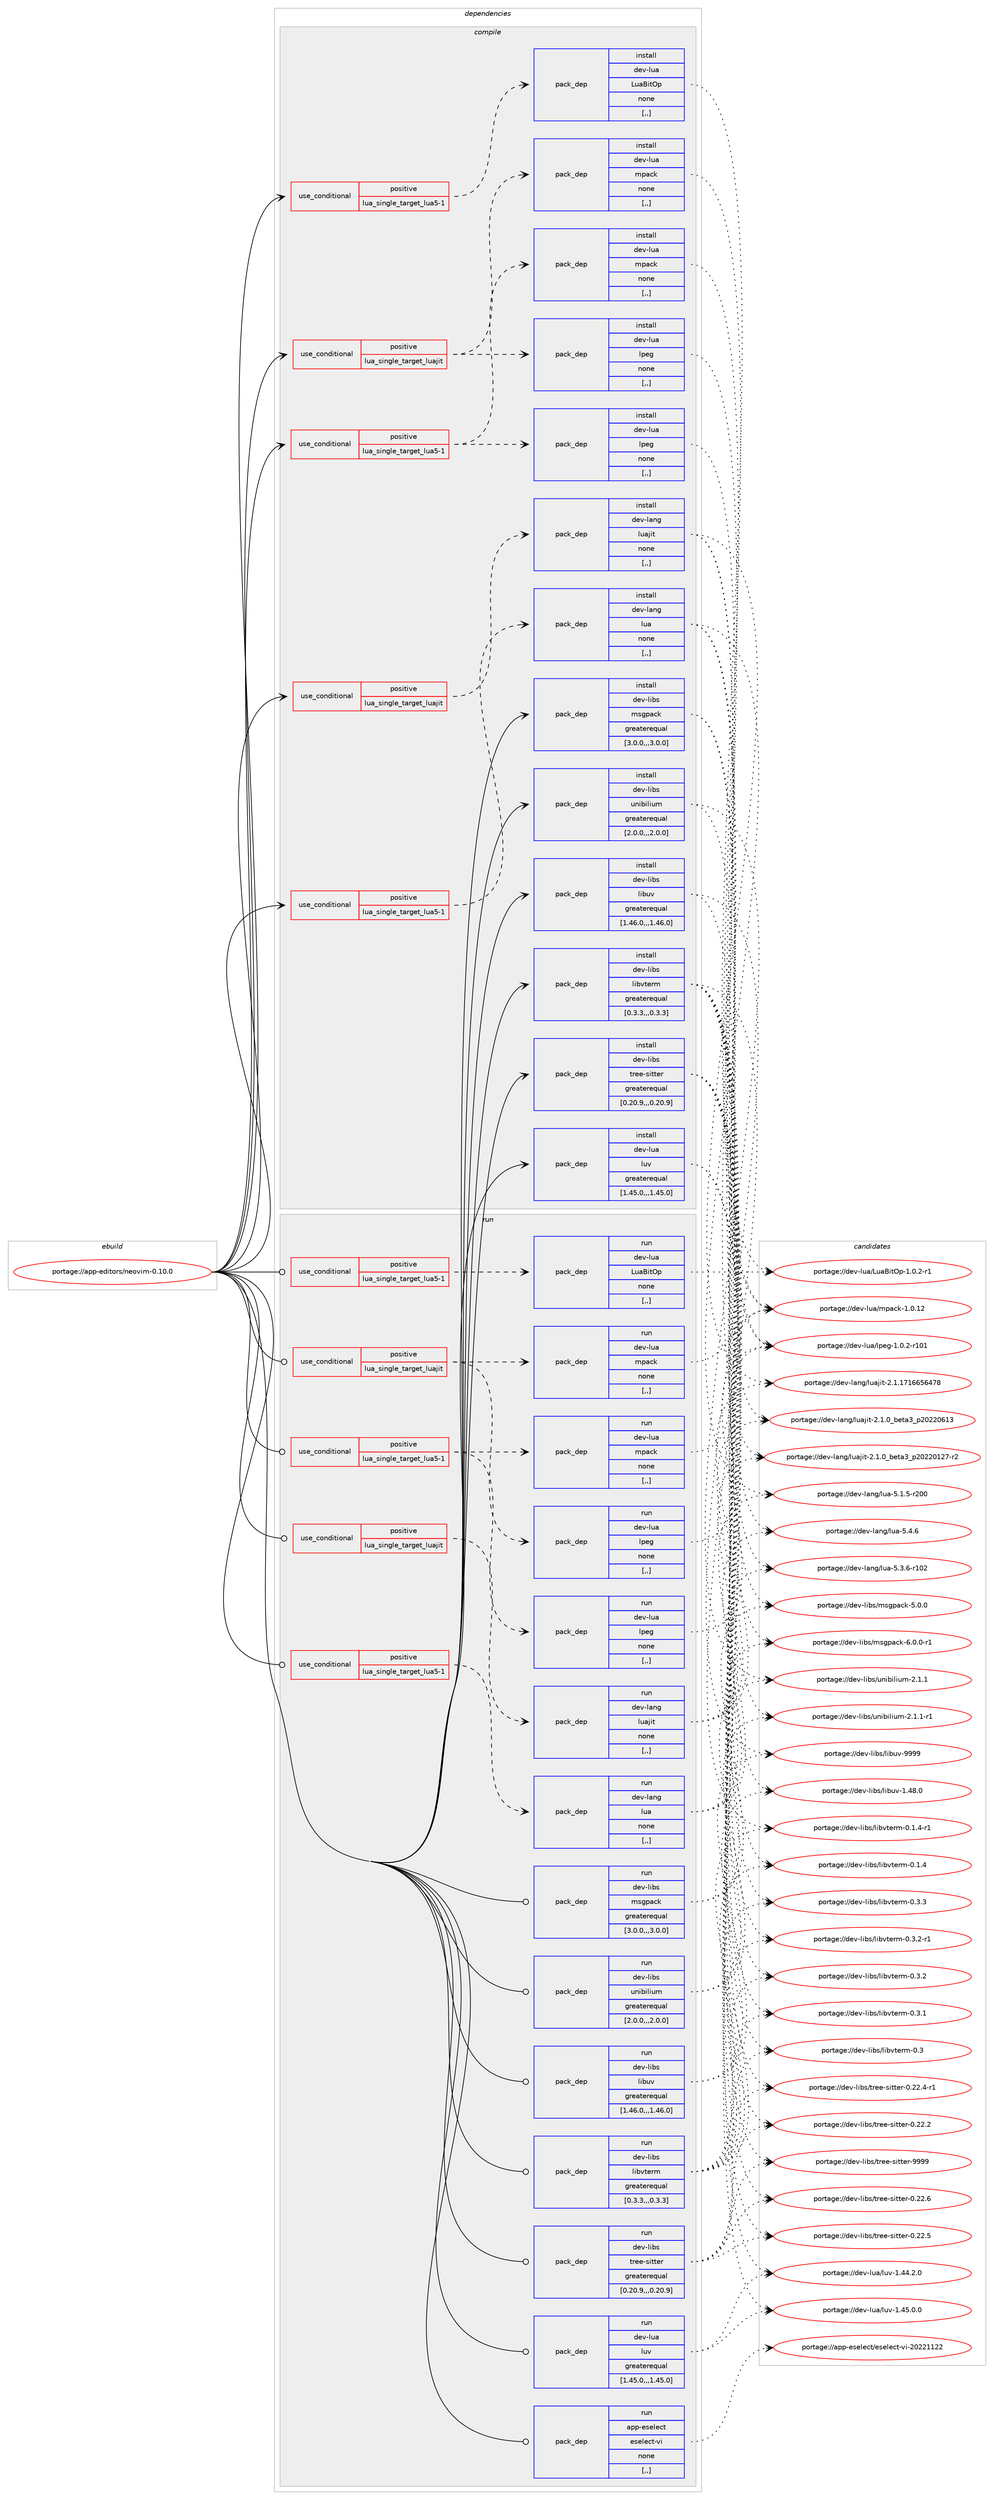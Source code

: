 digraph prolog {

# *************
# Graph options
# *************

newrank=true;
concentrate=true;
compound=true;
graph [rankdir=LR,fontname=Helvetica,fontsize=10,ranksep=1.5];#, ranksep=2.5, nodesep=0.2];
edge  [arrowhead=vee];
node  [fontname=Helvetica,fontsize=10];

# **********
# The ebuild
# **********

subgraph cluster_leftcol {
color=gray;
label=<<i>ebuild</i>>;
id [label="portage://app-editors/neovim-0.10.0", color=red, width=4, href="../app-editors/neovim-0.10.0.svg"];
}

# ****************
# The dependencies
# ****************

subgraph cluster_midcol {
color=gray;
label=<<i>dependencies</i>>;
subgraph cluster_compile {
fillcolor="#eeeeee";
style=filled;
label=<<i>compile</i>>;
subgraph cond5504 {
dependency19868 [label=<<TABLE BORDER="0" CELLBORDER="1" CELLSPACING="0" CELLPADDING="4"><TR><TD ROWSPAN="3" CELLPADDING="10">use_conditional</TD></TR><TR><TD>positive</TD></TR><TR><TD>lua_single_target_lua5-1</TD></TR></TABLE>>, shape=none, color=red];
subgraph pack14239 {
dependency19869 [label=<<TABLE BORDER="0" CELLBORDER="1" CELLSPACING="0" CELLPADDING="4" WIDTH="220"><TR><TD ROWSPAN="6" CELLPADDING="30">pack_dep</TD></TR><TR><TD WIDTH="110">install</TD></TR><TR><TD>dev-lang</TD></TR><TR><TD>lua</TD></TR><TR><TD>none</TD></TR><TR><TD>[,,]</TD></TR></TABLE>>, shape=none, color=blue];
}
dependency19868:e -> dependency19869:w [weight=20,style="dashed",arrowhead="vee"];
}
id:e -> dependency19868:w [weight=20,style="solid",arrowhead="vee"];
subgraph cond5505 {
dependency19870 [label=<<TABLE BORDER="0" CELLBORDER="1" CELLSPACING="0" CELLPADDING="4"><TR><TD ROWSPAN="3" CELLPADDING="10">use_conditional</TD></TR><TR><TD>positive</TD></TR><TR><TD>lua_single_target_lua5-1</TD></TR></TABLE>>, shape=none, color=red];
subgraph pack14240 {
dependency19871 [label=<<TABLE BORDER="0" CELLBORDER="1" CELLSPACING="0" CELLPADDING="4" WIDTH="220"><TR><TD ROWSPAN="6" CELLPADDING="30">pack_dep</TD></TR><TR><TD WIDTH="110">install</TD></TR><TR><TD>dev-lua</TD></TR><TR><TD>LuaBitOp</TD></TR><TR><TD>none</TD></TR><TR><TD>[,,]</TD></TR></TABLE>>, shape=none, color=blue];
}
dependency19870:e -> dependency19871:w [weight=20,style="dashed",arrowhead="vee"];
}
id:e -> dependency19870:w [weight=20,style="solid",arrowhead="vee"];
subgraph cond5506 {
dependency19872 [label=<<TABLE BORDER="0" CELLBORDER="1" CELLSPACING="0" CELLPADDING="4"><TR><TD ROWSPAN="3" CELLPADDING="10">use_conditional</TD></TR><TR><TD>positive</TD></TR><TR><TD>lua_single_target_lua5-1</TD></TR></TABLE>>, shape=none, color=red];
subgraph pack14241 {
dependency19873 [label=<<TABLE BORDER="0" CELLBORDER="1" CELLSPACING="0" CELLPADDING="4" WIDTH="220"><TR><TD ROWSPAN="6" CELLPADDING="30">pack_dep</TD></TR><TR><TD WIDTH="110">install</TD></TR><TR><TD>dev-lua</TD></TR><TR><TD>lpeg</TD></TR><TR><TD>none</TD></TR><TR><TD>[,,]</TD></TR></TABLE>>, shape=none, color=blue];
}
dependency19872:e -> dependency19873:w [weight=20,style="dashed",arrowhead="vee"];
subgraph pack14242 {
dependency19874 [label=<<TABLE BORDER="0" CELLBORDER="1" CELLSPACING="0" CELLPADDING="4" WIDTH="220"><TR><TD ROWSPAN="6" CELLPADDING="30">pack_dep</TD></TR><TR><TD WIDTH="110">install</TD></TR><TR><TD>dev-lua</TD></TR><TR><TD>mpack</TD></TR><TR><TD>none</TD></TR><TR><TD>[,,]</TD></TR></TABLE>>, shape=none, color=blue];
}
dependency19872:e -> dependency19874:w [weight=20,style="dashed",arrowhead="vee"];
}
id:e -> dependency19872:w [weight=20,style="solid",arrowhead="vee"];
subgraph cond5507 {
dependency19875 [label=<<TABLE BORDER="0" CELLBORDER="1" CELLSPACING="0" CELLPADDING="4"><TR><TD ROWSPAN="3" CELLPADDING="10">use_conditional</TD></TR><TR><TD>positive</TD></TR><TR><TD>lua_single_target_luajit</TD></TR></TABLE>>, shape=none, color=red];
subgraph pack14243 {
dependency19876 [label=<<TABLE BORDER="0" CELLBORDER="1" CELLSPACING="0" CELLPADDING="4" WIDTH="220"><TR><TD ROWSPAN="6" CELLPADDING="30">pack_dep</TD></TR><TR><TD WIDTH="110">install</TD></TR><TR><TD>dev-lang</TD></TR><TR><TD>luajit</TD></TR><TR><TD>none</TD></TR><TR><TD>[,,]</TD></TR></TABLE>>, shape=none, color=blue];
}
dependency19875:e -> dependency19876:w [weight=20,style="dashed",arrowhead="vee"];
}
id:e -> dependency19875:w [weight=20,style="solid",arrowhead="vee"];
subgraph cond5508 {
dependency19877 [label=<<TABLE BORDER="0" CELLBORDER="1" CELLSPACING="0" CELLPADDING="4"><TR><TD ROWSPAN="3" CELLPADDING="10">use_conditional</TD></TR><TR><TD>positive</TD></TR><TR><TD>lua_single_target_luajit</TD></TR></TABLE>>, shape=none, color=red];
subgraph pack14244 {
dependency19878 [label=<<TABLE BORDER="0" CELLBORDER="1" CELLSPACING="0" CELLPADDING="4" WIDTH="220"><TR><TD ROWSPAN="6" CELLPADDING="30">pack_dep</TD></TR><TR><TD WIDTH="110">install</TD></TR><TR><TD>dev-lua</TD></TR><TR><TD>lpeg</TD></TR><TR><TD>none</TD></TR><TR><TD>[,,]</TD></TR></TABLE>>, shape=none, color=blue];
}
dependency19877:e -> dependency19878:w [weight=20,style="dashed",arrowhead="vee"];
subgraph pack14245 {
dependency19879 [label=<<TABLE BORDER="0" CELLBORDER="1" CELLSPACING="0" CELLPADDING="4" WIDTH="220"><TR><TD ROWSPAN="6" CELLPADDING="30">pack_dep</TD></TR><TR><TD WIDTH="110">install</TD></TR><TR><TD>dev-lua</TD></TR><TR><TD>mpack</TD></TR><TR><TD>none</TD></TR><TR><TD>[,,]</TD></TR></TABLE>>, shape=none, color=blue];
}
dependency19877:e -> dependency19879:w [weight=20,style="dashed",arrowhead="vee"];
}
id:e -> dependency19877:w [weight=20,style="solid",arrowhead="vee"];
subgraph pack14246 {
dependency19880 [label=<<TABLE BORDER="0" CELLBORDER="1" CELLSPACING="0" CELLPADDING="4" WIDTH="220"><TR><TD ROWSPAN="6" CELLPADDING="30">pack_dep</TD></TR><TR><TD WIDTH="110">install</TD></TR><TR><TD>dev-libs</TD></TR><TR><TD>libuv</TD></TR><TR><TD>greaterequal</TD></TR><TR><TD>[1.46.0,,,1.46.0]</TD></TR></TABLE>>, shape=none, color=blue];
}
id:e -> dependency19880:w [weight=20,style="solid",arrowhead="vee"];
subgraph pack14247 {
dependency19881 [label=<<TABLE BORDER="0" CELLBORDER="1" CELLSPACING="0" CELLPADDING="4" WIDTH="220"><TR><TD ROWSPAN="6" CELLPADDING="30">pack_dep</TD></TR><TR><TD WIDTH="110">install</TD></TR><TR><TD>dev-libs</TD></TR><TR><TD>libvterm</TD></TR><TR><TD>greaterequal</TD></TR><TR><TD>[0.3.3,,,0.3.3]</TD></TR></TABLE>>, shape=none, color=blue];
}
id:e -> dependency19881:w [weight=20,style="solid",arrowhead="vee"];
subgraph pack14248 {
dependency19882 [label=<<TABLE BORDER="0" CELLBORDER="1" CELLSPACING="0" CELLPADDING="4" WIDTH="220"><TR><TD ROWSPAN="6" CELLPADDING="30">pack_dep</TD></TR><TR><TD WIDTH="110">install</TD></TR><TR><TD>dev-libs</TD></TR><TR><TD>msgpack</TD></TR><TR><TD>greaterequal</TD></TR><TR><TD>[3.0.0,,,3.0.0]</TD></TR></TABLE>>, shape=none, color=blue];
}
id:e -> dependency19882:w [weight=20,style="solid",arrowhead="vee"];
subgraph pack14249 {
dependency19883 [label=<<TABLE BORDER="0" CELLBORDER="1" CELLSPACING="0" CELLPADDING="4" WIDTH="220"><TR><TD ROWSPAN="6" CELLPADDING="30">pack_dep</TD></TR><TR><TD WIDTH="110">install</TD></TR><TR><TD>dev-libs</TD></TR><TR><TD>tree-sitter</TD></TR><TR><TD>greaterequal</TD></TR><TR><TD>[0.20.9,,,0.20.9]</TD></TR></TABLE>>, shape=none, color=blue];
}
id:e -> dependency19883:w [weight=20,style="solid",arrowhead="vee"];
subgraph pack14250 {
dependency19884 [label=<<TABLE BORDER="0" CELLBORDER="1" CELLSPACING="0" CELLPADDING="4" WIDTH="220"><TR><TD ROWSPAN="6" CELLPADDING="30">pack_dep</TD></TR><TR><TD WIDTH="110">install</TD></TR><TR><TD>dev-libs</TD></TR><TR><TD>unibilium</TD></TR><TR><TD>greaterequal</TD></TR><TR><TD>[2.0.0,,,2.0.0]</TD></TR></TABLE>>, shape=none, color=blue];
}
id:e -> dependency19884:w [weight=20,style="solid",arrowhead="vee"];
subgraph pack14251 {
dependency19885 [label=<<TABLE BORDER="0" CELLBORDER="1" CELLSPACING="0" CELLPADDING="4" WIDTH="220"><TR><TD ROWSPAN="6" CELLPADDING="30">pack_dep</TD></TR><TR><TD WIDTH="110">install</TD></TR><TR><TD>dev-lua</TD></TR><TR><TD>luv</TD></TR><TR><TD>greaterequal</TD></TR><TR><TD>[1.45.0,,,1.45.0]</TD></TR></TABLE>>, shape=none, color=blue];
}
id:e -> dependency19885:w [weight=20,style="solid",arrowhead="vee"];
}
subgraph cluster_compileandrun {
fillcolor="#eeeeee";
style=filled;
label=<<i>compile and run</i>>;
}
subgraph cluster_run {
fillcolor="#eeeeee";
style=filled;
label=<<i>run</i>>;
subgraph cond5509 {
dependency19886 [label=<<TABLE BORDER="0" CELLBORDER="1" CELLSPACING="0" CELLPADDING="4"><TR><TD ROWSPAN="3" CELLPADDING="10">use_conditional</TD></TR><TR><TD>positive</TD></TR><TR><TD>lua_single_target_lua5-1</TD></TR></TABLE>>, shape=none, color=red];
subgraph pack14252 {
dependency19887 [label=<<TABLE BORDER="0" CELLBORDER="1" CELLSPACING="0" CELLPADDING="4" WIDTH="220"><TR><TD ROWSPAN="6" CELLPADDING="30">pack_dep</TD></TR><TR><TD WIDTH="110">run</TD></TR><TR><TD>dev-lang</TD></TR><TR><TD>lua</TD></TR><TR><TD>none</TD></TR><TR><TD>[,,]</TD></TR></TABLE>>, shape=none, color=blue];
}
dependency19886:e -> dependency19887:w [weight=20,style="dashed",arrowhead="vee"];
}
id:e -> dependency19886:w [weight=20,style="solid",arrowhead="odot"];
subgraph cond5510 {
dependency19888 [label=<<TABLE BORDER="0" CELLBORDER="1" CELLSPACING="0" CELLPADDING="4"><TR><TD ROWSPAN="3" CELLPADDING="10">use_conditional</TD></TR><TR><TD>positive</TD></TR><TR><TD>lua_single_target_lua5-1</TD></TR></TABLE>>, shape=none, color=red];
subgraph pack14253 {
dependency19889 [label=<<TABLE BORDER="0" CELLBORDER="1" CELLSPACING="0" CELLPADDING="4" WIDTH="220"><TR><TD ROWSPAN="6" CELLPADDING="30">pack_dep</TD></TR><TR><TD WIDTH="110">run</TD></TR><TR><TD>dev-lua</TD></TR><TR><TD>LuaBitOp</TD></TR><TR><TD>none</TD></TR><TR><TD>[,,]</TD></TR></TABLE>>, shape=none, color=blue];
}
dependency19888:e -> dependency19889:w [weight=20,style="dashed",arrowhead="vee"];
}
id:e -> dependency19888:w [weight=20,style="solid",arrowhead="odot"];
subgraph cond5511 {
dependency19890 [label=<<TABLE BORDER="0" CELLBORDER="1" CELLSPACING="0" CELLPADDING="4"><TR><TD ROWSPAN="3" CELLPADDING="10">use_conditional</TD></TR><TR><TD>positive</TD></TR><TR><TD>lua_single_target_lua5-1</TD></TR></TABLE>>, shape=none, color=red];
subgraph pack14254 {
dependency19891 [label=<<TABLE BORDER="0" CELLBORDER="1" CELLSPACING="0" CELLPADDING="4" WIDTH="220"><TR><TD ROWSPAN="6" CELLPADDING="30">pack_dep</TD></TR><TR><TD WIDTH="110">run</TD></TR><TR><TD>dev-lua</TD></TR><TR><TD>lpeg</TD></TR><TR><TD>none</TD></TR><TR><TD>[,,]</TD></TR></TABLE>>, shape=none, color=blue];
}
dependency19890:e -> dependency19891:w [weight=20,style="dashed",arrowhead="vee"];
subgraph pack14255 {
dependency19892 [label=<<TABLE BORDER="0" CELLBORDER="1" CELLSPACING="0" CELLPADDING="4" WIDTH="220"><TR><TD ROWSPAN="6" CELLPADDING="30">pack_dep</TD></TR><TR><TD WIDTH="110">run</TD></TR><TR><TD>dev-lua</TD></TR><TR><TD>mpack</TD></TR><TR><TD>none</TD></TR><TR><TD>[,,]</TD></TR></TABLE>>, shape=none, color=blue];
}
dependency19890:e -> dependency19892:w [weight=20,style="dashed",arrowhead="vee"];
}
id:e -> dependency19890:w [weight=20,style="solid",arrowhead="odot"];
subgraph cond5512 {
dependency19893 [label=<<TABLE BORDER="0" CELLBORDER="1" CELLSPACING="0" CELLPADDING="4"><TR><TD ROWSPAN="3" CELLPADDING="10">use_conditional</TD></TR><TR><TD>positive</TD></TR><TR><TD>lua_single_target_luajit</TD></TR></TABLE>>, shape=none, color=red];
subgraph pack14256 {
dependency19894 [label=<<TABLE BORDER="0" CELLBORDER="1" CELLSPACING="0" CELLPADDING="4" WIDTH="220"><TR><TD ROWSPAN="6" CELLPADDING="30">pack_dep</TD></TR><TR><TD WIDTH="110">run</TD></TR><TR><TD>dev-lang</TD></TR><TR><TD>luajit</TD></TR><TR><TD>none</TD></TR><TR><TD>[,,]</TD></TR></TABLE>>, shape=none, color=blue];
}
dependency19893:e -> dependency19894:w [weight=20,style="dashed",arrowhead="vee"];
}
id:e -> dependency19893:w [weight=20,style="solid",arrowhead="odot"];
subgraph cond5513 {
dependency19895 [label=<<TABLE BORDER="0" CELLBORDER="1" CELLSPACING="0" CELLPADDING="4"><TR><TD ROWSPAN="3" CELLPADDING="10">use_conditional</TD></TR><TR><TD>positive</TD></TR><TR><TD>lua_single_target_luajit</TD></TR></TABLE>>, shape=none, color=red];
subgraph pack14257 {
dependency19896 [label=<<TABLE BORDER="0" CELLBORDER="1" CELLSPACING="0" CELLPADDING="4" WIDTH="220"><TR><TD ROWSPAN="6" CELLPADDING="30">pack_dep</TD></TR><TR><TD WIDTH="110">run</TD></TR><TR><TD>dev-lua</TD></TR><TR><TD>lpeg</TD></TR><TR><TD>none</TD></TR><TR><TD>[,,]</TD></TR></TABLE>>, shape=none, color=blue];
}
dependency19895:e -> dependency19896:w [weight=20,style="dashed",arrowhead="vee"];
subgraph pack14258 {
dependency19897 [label=<<TABLE BORDER="0" CELLBORDER="1" CELLSPACING="0" CELLPADDING="4" WIDTH="220"><TR><TD ROWSPAN="6" CELLPADDING="30">pack_dep</TD></TR><TR><TD WIDTH="110">run</TD></TR><TR><TD>dev-lua</TD></TR><TR><TD>mpack</TD></TR><TR><TD>none</TD></TR><TR><TD>[,,]</TD></TR></TABLE>>, shape=none, color=blue];
}
dependency19895:e -> dependency19897:w [weight=20,style="dashed",arrowhead="vee"];
}
id:e -> dependency19895:w [weight=20,style="solid",arrowhead="odot"];
subgraph pack14259 {
dependency19898 [label=<<TABLE BORDER="0" CELLBORDER="1" CELLSPACING="0" CELLPADDING="4" WIDTH="220"><TR><TD ROWSPAN="6" CELLPADDING="30">pack_dep</TD></TR><TR><TD WIDTH="110">run</TD></TR><TR><TD>app-eselect</TD></TR><TR><TD>eselect-vi</TD></TR><TR><TD>none</TD></TR><TR><TD>[,,]</TD></TR></TABLE>>, shape=none, color=blue];
}
id:e -> dependency19898:w [weight=20,style="solid",arrowhead="odot"];
subgraph pack14260 {
dependency19899 [label=<<TABLE BORDER="0" CELLBORDER="1" CELLSPACING="0" CELLPADDING="4" WIDTH="220"><TR><TD ROWSPAN="6" CELLPADDING="30">pack_dep</TD></TR><TR><TD WIDTH="110">run</TD></TR><TR><TD>dev-libs</TD></TR><TR><TD>libuv</TD></TR><TR><TD>greaterequal</TD></TR><TR><TD>[1.46.0,,,1.46.0]</TD></TR></TABLE>>, shape=none, color=blue];
}
id:e -> dependency19899:w [weight=20,style="solid",arrowhead="odot"];
subgraph pack14261 {
dependency19900 [label=<<TABLE BORDER="0" CELLBORDER="1" CELLSPACING="0" CELLPADDING="4" WIDTH="220"><TR><TD ROWSPAN="6" CELLPADDING="30">pack_dep</TD></TR><TR><TD WIDTH="110">run</TD></TR><TR><TD>dev-libs</TD></TR><TR><TD>libvterm</TD></TR><TR><TD>greaterequal</TD></TR><TR><TD>[0.3.3,,,0.3.3]</TD></TR></TABLE>>, shape=none, color=blue];
}
id:e -> dependency19900:w [weight=20,style="solid",arrowhead="odot"];
subgraph pack14262 {
dependency19901 [label=<<TABLE BORDER="0" CELLBORDER="1" CELLSPACING="0" CELLPADDING="4" WIDTH="220"><TR><TD ROWSPAN="6" CELLPADDING="30">pack_dep</TD></TR><TR><TD WIDTH="110">run</TD></TR><TR><TD>dev-libs</TD></TR><TR><TD>msgpack</TD></TR><TR><TD>greaterequal</TD></TR><TR><TD>[3.0.0,,,3.0.0]</TD></TR></TABLE>>, shape=none, color=blue];
}
id:e -> dependency19901:w [weight=20,style="solid",arrowhead="odot"];
subgraph pack14263 {
dependency19902 [label=<<TABLE BORDER="0" CELLBORDER="1" CELLSPACING="0" CELLPADDING="4" WIDTH="220"><TR><TD ROWSPAN="6" CELLPADDING="30">pack_dep</TD></TR><TR><TD WIDTH="110">run</TD></TR><TR><TD>dev-libs</TD></TR><TR><TD>tree-sitter</TD></TR><TR><TD>greaterequal</TD></TR><TR><TD>[0.20.9,,,0.20.9]</TD></TR></TABLE>>, shape=none, color=blue];
}
id:e -> dependency19902:w [weight=20,style="solid",arrowhead="odot"];
subgraph pack14264 {
dependency19903 [label=<<TABLE BORDER="0" CELLBORDER="1" CELLSPACING="0" CELLPADDING="4" WIDTH="220"><TR><TD ROWSPAN="6" CELLPADDING="30">pack_dep</TD></TR><TR><TD WIDTH="110">run</TD></TR><TR><TD>dev-libs</TD></TR><TR><TD>unibilium</TD></TR><TR><TD>greaterequal</TD></TR><TR><TD>[2.0.0,,,2.0.0]</TD></TR></TABLE>>, shape=none, color=blue];
}
id:e -> dependency19903:w [weight=20,style="solid",arrowhead="odot"];
subgraph pack14265 {
dependency19904 [label=<<TABLE BORDER="0" CELLBORDER="1" CELLSPACING="0" CELLPADDING="4" WIDTH="220"><TR><TD ROWSPAN="6" CELLPADDING="30">pack_dep</TD></TR><TR><TD WIDTH="110">run</TD></TR><TR><TD>dev-lua</TD></TR><TR><TD>luv</TD></TR><TR><TD>greaterequal</TD></TR><TR><TD>[1.45.0,,,1.45.0]</TD></TR></TABLE>>, shape=none, color=blue];
}
id:e -> dependency19904:w [weight=20,style="solid",arrowhead="odot"];
}
}

# **************
# The candidates
# **************

subgraph cluster_choices {
rank=same;
color=gray;
label=<<i>candidates</i>>;

subgraph choice14239 {
color=black;
nodesep=1;
choice10010111845108971101034710811797455346524654 [label="portage://dev-lang/lua-5.4.6", color=red, width=4,href="../dev-lang/lua-5.4.6.svg"];
choice1001011184510897110103471081179745534651465445114494850 [label="portage://dev-lang/lua-5.3.6-r102", color=red, width=4,href="../dev-lang/lua-5.3.6-r102.svg"];
choice1001011184510897110103471081179745534649465345114504848 [label="portage://dev-lang/lua-5.1.5-r200", color=red, width=4,href="../dev-lang/lua-5.1.5-r200.svg"];
dependency19869:e -> choice10010111845108971101034710811797455346524654:w [style=dotted,weight="100"];
dependency19869:e -> choice1001011184510897110103471081179745534651465445114494850:w [style=dotted,weight="100"];
dependency19869:e -> choice1001011184510897110103471081179745534649465345114504848:w [style=dotted,weight="100"];
}
subgraph choice14240 {
color=black;
nodesep=1;
choice100101118451081179747761179766105116791124549464846504511449 [label="portage://dev-lua/LuaBitOp-1.0.2-r1", color=red, width=4,href="../dev-lua/LuaBitOp-1.0.2-r1.svg"];
dependency19871:e -> choice100101118451081179747761179766105116791124549464846504511449:w [style=dotted,weight="100"];
}
subgraph choice14241 {
color=black;
nodesep=1;
choice10010111845108117974710811210110345494648465045114494849 [label="portage://dev-lua/lpeg-1.0.2-r101", color=red, width=4,href="../dev-lua/lpeg-1.0.2-r101.svg"];
dependency19873:e -> choice10010111845108117974710811210110345494648465045114494849:w [style=dotted,weight="100"];
}
subgraph choice14242 {
color=black;
nodesep=1;
choice100101118451081179747109112979910745494648464950 [label="portage://dev-lua/mpack-1.0.12", color=red, width=4,href="../dev-lua/mpack-1.0.12.svg"];
dependency19874:e -> choice100101118451081179747109112979910745494648464950:w [style=dotted,weight="100"];
}
subgraph choice14243 {
color=black;
nodesep=1;
choice10010111845108971101034710811797106105116455046494649554954545354525556 [label="portage://dev-lang/luajit-2.1.1716656478", color=red, width=4,href="../dev-lang/luajit-2.1.1716656478.svg"];
choice1001011184510897110103471081179710610511645504649464895981011169751951125048505048544951 [label="portage://dev-lang/luajit-2.1.0_beta3_p20220613", color=red, width=4,href="../dev-lang/luajit-2.1.0_beta3_p20220613.svg"];
choice10010111845108971101034710811797106105116455046494648959810111697519511250485050484950554511450 [label="portage://dev-lang/luajit-2.1.0_beta3_p20220127-r2", color=red, width=4,href="../dev-lang/luajit-2.1.0_beta3_p20220127-r2.svg"];
dependency19876:e -> choice10010111845108971101034710811797106105116455046494649554954545354525556:w [style=dotted,weight="100"];
dependency19876:e -> choice1001011184510897110103471081179710610511645504649464895981011169751951125048505048544951:w [style=dotted,weight="100"];
dependency19876:e -> choice10010111845108971101034710811797106105116455046494648959810111697519511250485050484950554511450:w [style=dotted,weight="100"];
}
subgraph choice14244 {
color=black;
nodesep=1;
choice10010111845108117974710811210110345494648465045114494849 [label="portage://dev-lua/lpeg-1.0.2-r101", color=red, width=4,href="../dev-lua/lpeg-1.0.2-r101.svg"];
dependency19878:e -> choice10010111845108117974710811210110345494648465045114494849:w [style=dotted,weight="100"];
}
subgraph choice14245 {
color=black;
nodesep=1;
choice100101118451081179747109112979910745494648464950 [label="portage://dev-lua/mpack-1.0.12", color=red, width=4,href="../dev-lua/mpack-1.0.12.svg"];
dependency19879:e -> choice100101118451081179747109112979910745494648464950:w [style=dotted,weight="100"];
}
subgraph choice14246 {
color=black;
nodesep=1;
choice100101118451081059811547108105981171184557575757 [label="portage://dev-libs/libuv-9999", color=red, width=4,href="../dev-libs/libuv-9999.svg"];
choice1001011184510810598115471081059811711845494652564648 [label="portage://dev-libs/libuv-1.48.0", color=red, width=4,href="../dev-libs/libuv-1.48.0.svg"];
dependency19880:e -> choice100101118451081059811547108105981171184557575757:w [style=dotted,weight="100"];
dependency19880:e -> choice1001011184510810598115471081059811711845494652564648:w [style=dotted,weight="100"];
}
subgraph choice14247 {
color=black;
nodesep=1;
choice10010111845108105981154710810598118116101114109454846514651 [label="portage://dev-libs/libvterm-0.3.3", color=red, width=4,href="../dev-libs/libvterm-0.3.3.svg"];
choice100101118451081059811547108105981181161011141094548465146504511449 [label="portage://dev-libs/libvterm-0.3.2-r1", color=red, width=4,href="../dev-libs/libvterm-0.3.2-r1.svg"];
choice10010111845108105981154710810598118116101114109454846514650 [label="portage://dev-libs/libvterm-0.3.2", color=red, width=4,href="../dev-libs/libvterm-0.3.2.svg"];
choice10010111845108105981154710810598118116101114109454846514649 [label="portage://dev-libs/libvterm-0.3.1", color=red, width=4,href="../dev-libs/libvterm-0.3.1.svg"];
choice1001011184510810598115471081059811811610111410945484651 [label="portage://dev-libs/libvterm-0.3", color=red, width=4,href="../dev-libs/libvterm-0.3.svg"];
choice100101118451081059811547108105981181161011141094548464946524511449 [label="portage://dev-libs/libvterm-0.1.4-r1", color=red, width=4,href="../dev-libs/libvterm-0.1.4-r1.svg"];
choice10010111845108105981154710810598118116101114109454846494652 [label="portage://dev-libs/libvterm-0.1.4", color=red, width=4,href="../dev-libs/libvterm-0.1.4.svg"];
dependency19881:e -> choice10010111845108105981154710810598118116101114109454846514651:w [style=dotted,weight="100"];
dependency19881:e -> choice100101118451081059811547108105981181161011141094548465146504511449:w [style=dotted,weight="100"];
dependency19881:e -> choice10010111845108105981154710810598118116101114109454846514650:w [style=dotted,weight="100"];
dependency19881:e -> choice10010111845108105981154710810598118116101114109454846514649:w [style=dotted,weight="100"];
dependency19881:e -> choice1001011184510810598115471081059811811610111410945484651:w [style=dotted,weight="100"];
dependency19881:e -> choice100101118451081059811547108105981181161011141094548464946524511449:w [style=dotted,weight="100"];
dependency19881:e -> choice10010111845108105981154710810598118116101114109454846494652:w [style=dotted,weight="100"];
}
subgraph choice14248 {
color=black;
nodesep=1;
choice10010111845108105981154710911510311297991074554464846484511449 [label="portage://dev-libs/msgpack-6.0.0-r1", color=red, width=4,href="../dev-libs/msgpack-6.0.0-r1.svg"];
choice1001011184510810598115471091151031129799107455346484648 [label="portage://dev-libs/msgpack-5.0.0", color=red, width=4,href="../dev-libs/msgpack-5.0.0.svg"];
dependency19882:e -> choice10010111845108105981154710911510311297991074554464846484511449:w [style=dotted,weight="100"];
dependency19882:e -> choice1001011184510810598115471091151031129799107455346484648:w [style=dotted,weight="100"];
}
subgraph choice14249 {
color=black;
nodesep=1;
choice100101118451081059811547116114101101451151051161161011144557575757 [label="portage://dev-libs/tree-sitter-9999", color=red, width=4,href="../dev-libs/tree-sitter-9999.svg"];
choice1001011184510810598115471161141011014511510511611610111445484650504654 [label="portage://dev-libs/tree-sitter-0.22.6", color=red, width=4,href="../dev-libs/tree-sitter-0.22.6.svg"];
choice1001011184510810598115471161141011014511510511611610111445484650504653 [label="portage://dev-libs/tree-sitter-0.22.5", color=red, width=4,href="../dev-libs/tree-sitter-0.22.5.svg"];
choice10010111845108105981154711611410110145115105116116101114454846505046524511449 [label="portage://dev-libs/tree-sitter-0.22.4-r1", color=red, width=4,href="../dev-libs/tree-sitter-0.22.4-r1.svg"];
choice1001011184510810598115471161141011014511510511611610111445484650504650 [label="portage://dev-libs/tree-sitter-0.22.2", color=red, width=4,href="../dev-libs/tree-sitter-0.22.2.svg"];
dependency19883:e -> choice100101118451081059811547116114101101451151051161161011144557575757:w [style=dotted,weight="100"];
dependency19883:e -> choice1001011184510810598115471161141011014511510511611610111445484650504654:w [style=dotted,weight="100"];
dependency19883:e -> choice1001011184510810598115471161141011014511510511611610111445484650504653:w [style=dotted,weight="100"];
dependency19883:e -> choice10010111845108105981154711611410110145115105116116101114454846505046524511449:w [style=dotted,weight="100"];
dependency19883:e -> choice1001011184510810598115471161141011014511510511611610111445484650504650:w [style=dotted,weight="100"];
}
subgraph choice14250 {
color=black;
nodesep=1;
choice100101118451081059811547117110105981051081051171094550464946494511449 [label="portage://dev-libs/unibilium-2.1.1-r1", color=red, width=4,href="../dev-libs/unibilium-2.1.1-r1.svg"];
choice10010111845108105981154711711010598105108105117109455046494649 [label="portage://dev-libs/unibilium-2.1.1", color=red, width=4,href="../dev-libs/unibilium-2.1.1.svg"];
dependency19884:e -> choice100101118451081059811547117110105981051081051171094550464946494511449:w [style=dotted,weight="100"];
dependency19884:e -> choice10010111845108105981154711711010598105108105117109455046494649:w [style=dotted,weight="100"];
}
subgraph choice14251 {
color=black;
nodesep=1;
choice100101118451081179747108117118454946525346484648 [label="portage://dev-lua/luv-1.45.0.0", color=red, width=4,href="../dev-lua/luv-1.45.0.0.svg"];
choice100101118451081179747108117118454946525246504648 [label="portage://dev-lua/luv-1.44.2.0", color=red, width=4,href="../dev-lua/luv-1.44.2.0.svg"];
dependency19885:e -> choice100101118451081179747108117118454946525346484648:w [style=dotted,weight="100"];
dependency19885:e -> choice100101118451081179747108117118454946525246504648:w [style=dotted,weight="100"];
}
subgraph choice14252 {
color=black;
nodesep=1;
choice10010111845108971101034710811797455346524654 [label="portage://dev-lang/lua-5.4.6", color=red, width=4,href="../dev-lang/lua-5.4.6.svg"];
choice1001011184510897110103471081179745534651465445114494850 [label="portage://dev-lang/lua-5.3.6-r102", color=red, width=4,href="../dev-lang/lua-5.3.6-r102.svg"];
choice1001011184510897110103471081179745534649465345114504848 [label="portage://dev-lang/lua-5.1.5-r200", color=red, width=4,href="../dev-lang/lua-5.1.5-r200.svg"];
dependency19887:e -> choice10010111845108971101034710811797455346524654:w [style=dotted,weight="100"];
dependency19887:e -> choice1001011184510897110103471081179745534651465445114494850:w [style=dotted,weight="100"];
dependency19887:e -> choice1001011184510897110103471081179745534649465345114504848:w [style=dotted,weight="100"];
}
subgraph choice14253 {
color=black;
nodesep=1;
choice100101118451081179747761179766105116791124549464846504511449 [label="portage://dev-lua/LuaBitOp-1.0.2-r1", color=red, width=4,href="../dev-lua/LuaBitOp-1.0.2-r1.svg"];
dependency19889:e -> choice100101118451081179747761179766105116791124549464846504511449:w [style=dotted,weight="100"];
}
subgraph choice14254 {
color=black;
nodesep=1;
choice10010111845108117974710811210110345494648465045114494849 [label="portage://dev-lua/lpeg-1.0.2-r101", color=red, width=4,href="../dev-lua/lpeg-1.0.2-r101.svg"];
dependency19891:e -> choice10010111845108117974710811210110345494648465045114494849:w [style=dotted,weight="100"];
}
subgraph choice14255 {
color=black;
nodesep=1;
choice100101118451081179747109112979910745494648464950 [label="portage://dev-lua/mpack-1.0.12", color=red, width=4,href="../dev-lua/mpack-1.0.12.svg"];
dependency19892:e -> choice100101118451081179747109112979910745494648464950:w [style=dotted,weight="100"];
}
subgraph choice14256 {
color=black;
nodesep=1;
choice10010111845108971101034710811797106105116455046494649554954545354525556 [label="portage://dev-lang/luajit-2.1.1716656478", color=red, width=4,href="../dev-lang/luajit-2.1.1716656478.svg"];
choice1001011184510897110103471081179710610511645504649464895981011169751951125048505048544951 [label="portage://dev-lang/luajit-2.1.0_beta3_p20220613", color=red, width=4,href="../dev-lang/luajit-2.1.0_beta3_p20220613.svg"];
choice10010111845108971101034710811797106105116455046494648959810111697519511250485050484950554511450 [label="portage://dev-lang/luajit-2.1.0_beta3_p20220127-r2", color=red, width=4,href="../dev-lang/luajit-2.1.0_beta3_p20220127-r2.svg"];
dependency19894:e -> choice10010111845108971101034710811797106105116455046494649554954545354525556:w [style=dotted,weight="100"];
dependency19894:e -> choice1001011184510897110103471081179710610511645504649464895981011169751951125048505048544951:w [style=dotted,weight="100"];
dependency19894:e -> choice10010111845108971101034710811797106105116455046494648959810111697519511250485050484950554511450:w [style=dotted,weight="100"];
}
subgraph choice14257 {
color=black;
nodesep=1;
choice10010111845108117974710811210110345494648465045114494849 [label="portage://dev-lua/lpeg-1.0.2-r101", color=red, width=4,href="../dev-lua/lpeg-1.0.2-r101.svg"];
dependency19896:e -> choice10010111845108117974710811210110345494648465045114494849:w [style=dotted,weight="100"];
}
subgraph choice14258 {
color=black;
nodesep=1;
choice100101118451081179747109112979910745494648464950 [label="portage://dev-lua/mpack-1.0.12", color=red, width=4,href="../dev-lua/mpack-1.0.12.svg"];
dependency19897:e -> choice100101118451081179747109112979910745494648464950:w [style=dotted,weight="100"];
}
subgraph choice14259 {
color=black;
nodesep=1;
choice971121124510111510110810199116471011151011081019911645118105455048505049495050 [label="portage://app-eselect/eselect-vi-20221122", color=red, width=4,href="../app-eselect/eselect-vi-20221122.svg"];
dependency19898:e -> choice971121124510111510110810199116471011151011081019911645118105455048505049495050:w [style=dotted,weight="100"];
}
subgraph choice14260 {
color=black;
nodesep=1;
choice100101118451081059811547108105981171184557575757 [label="portage://dev-libs/libuv-9999", color=red, width=4,href="../dev-libs/libuv-9999.svg"];
choice1001011184510810598115471081059811711845494652564648 [label="portage://dev-libs/libuv-1.48.0", color=red, width=4,href="../dev-libs/libuv-1.48.0.svg"];
dependency19899:e -> choice100101118451081059811547108105981171184557575757:w [style=dotted,weight="100"];
dependency19899:e -> choice1001011184510810598115471081059811711845494652564648:w [style=dotted,weight="100"];
}
subgraph choice14261 {
color=black;
nodesep=1;
choice10010111845108105981154710810598118116101114109454846514651 [label="portage://dev-libs/libvterm-0.3.3", color=red, width=4,href="../dev-libs/libvterm-0.3.3.svg"];
choice100101118451081059811547108105981181161011141094548465146504511449 [label="portage://dev-libs/libvterm-0.3.2-r1", color=red, width=4,href="../dev-libs/libvterm-0.3.2-r1.svg"];
choice10010111845108105981154710810598118116101114109454846514650 [label="portage://dev-libs/libvterm-0.3.2", color=red, width=4,href="../dev-libs/libvterm-0.3.2.svg"];
choice10010111845108105981154710810598118116101114109454846514649 [label="portage://dev-libs/libvterm-0.3.1", color=red, width=4,href="../dev-libs/libvterm-0.3.1.svg"];
choice1001011184510810598115471081059811811610111410945484651 [label="portage://dev-libs/libvterm-0.3", color=red, width=4,href="../dev-libs/libvterm-0.3.svg"];
choice100101118451081059811547108105981181161011141094548464946524511449 [label="portage://dev-libs/libvterm-0.1.4-r1", color=red, width=4,href="../dev-libs/libvterm-0.1.4-r1.svg"];
choice10010111845108105981154710810598118116101114109454846494652 [label="portage://dev-libs/libvterm-0.1.4", color=red, width=4,href="../dev-libs/libvterm-0.1.4.svg"];
dependency19900:e -> choice10010111845108105981154710810598118116101114109454846514651:w [style=dotted,weight="100"];
dependency19900:e -> choice100101118451081059811547108105981181161011141094548465146504511449:w [style=dotted,weight="100"];
dependency19900:e -> choice10010111845108105981154710810598118116101114109454846514650:w [style=dotted,weight="100"];
dependency19900:e -> choice10010111845108105981154710810598118116101114109454846514649:w [style=dotted,weight="100"];
dependency19900:e -> choice1001011184510810598115471081059811811610111410945484651:w [style=dotted,weight="100"];
dependency19900:e -> choice100101118451081059811547108105981181161011141094548464946524511449:w [style=dotted,weight="100"];
dependency19900:e -> choice10010111845108105981154710810598118116101114109454846494652:w [style=dotted,weight="100"];
}
subgraph choice14262 {
color=black;
nodesep=1;
choice10010111845108105981154710911510311297991074554464846484511449 [label="portage://dev-libs/msgpack-6.0.0-r1", color=red, width=4,href="../dev-libs/msgpack-6.0.0-r1.svg"];
choice1001011184510810598115471091151031129799107455346484648 [label="portage://dev-libs/msgpack-5.0.0", color=red, width=4,href="../dev-libs/msgpack-5.0.0.svg"];
dependency19901:e -> choice10010111845108105981154710911510311297991074554464846484511449:w [style=dotted,weight="100"];
dependency19901:e -> choice1001011184510810598115471091151031129799107455346484648:w [style=dotted,weight="100"];
}
subgraph choice14263 {
color=black;
nodesep=1;
choice100101118451081059811547116114101101451151051161161011144557575757 [label="portage://dev-libs/tree-sitter-9999", color=red, width=4,href="../dev-libs/tree-sitter-9999.svg"];
choice1001011184510810598115471161141011014511510511611610111445484650504654 [label="portage://dev-libs/tree-sitter-0.22.6", color=red, width=4,href="../dev-libs/tree-sitter-0.22.6.svg"];
choice1001011184510810598115471161141011014511510511611610111445484650504653 [label="portage://dev-libs/tree-sitter-0.22.5", color=red, width=4,href="../dev-libs/tree-sitter-0.22.5.svg"];
choice10010111845108105981154711611410110145115105116116101114454846505046524511449 [label="portage://dev-libs/tree-sitter-0.22.4-r1", color=red, width=4,href="../dev-libs/tree-sitter-0.22.4-r1.svg"];
choice1001011184510810598115471161141011014511510511611610111445484650504650 [label="portage://dev-libs/tree-sitter-0.22.2", color=red, width=4,href="../dev-libs/tree-sitter-0.22.2.svg"];
dependency19902:e -> choice100101118451081059811547116114101101451151051161161011144557575757:w [style=dotted,weight="100"];
dependency19902:e -> choice1001011184510810598115471161141011014511510511611610111445484650504654:w [style=dotted,weight="100"];
dependency19902:e -> choice1001011184510810598115471161141011014511510511611610111445484650504653:w [style=dotted,weight="100"];
dependency19902:e -> choice10010111845108105981154711611410110145115105116116101114454846505046524511449:w [style=dotted,weight="100"];
dependency19902:e -> choice1001011184510810598115471161141011014511510511611610111445484650504650:w [style=dotted,weight="100"];
}
subgraph choice14264 {
color=black;
nodesep=1;
choice100101118451081059811547117110105981051081051171094550464946494511449 [label="portage://dev-libs/unibilium-2.1.1-r1", color=red, width=4,href="../dev-libs/unibilium-2.1.1-r1.svg"];
choice10010111845108105981154711711010598105108105117109455046494649 [label="portage://dev-libs/unibilium-2.1.1", color=red, width=4,href="../dev-libs/unibilium-2.1.1.svg"];
dependency19903:e -> choice100101118451081059811547117110105981051081051171094550464946494511449:w [style=dotted,weight="100"];
dependency19903:e -> choice10010111845108105981154711711010598105108105117109455046494649:w [style=dotted,weight="100"];
}
subgraph choice14265 {
color=black;
nodesep=1;
choice100101118451081179747108117118454946525346484648 [label="portage://dev-lua/luv-1.45.0.0", color=red, width=4,href="../dev-lua/luv-1.45.0.0.svg"];
choice100101118451081179747108117118454946525246504648 [label="portage://dev-lua/luv-1.44.2.0", color=red, width=4,href="../dev-lua/luv-1.44.2.0.svg"];
dependency19904:e -> choice100101118451081179747108117118454946525346484648:w [style=dotted,weight="100"];
dependency19904:e -> choice100101118451081179747108117118454946525246504648:w [style=dotted,weight="100"];
}
}

}

